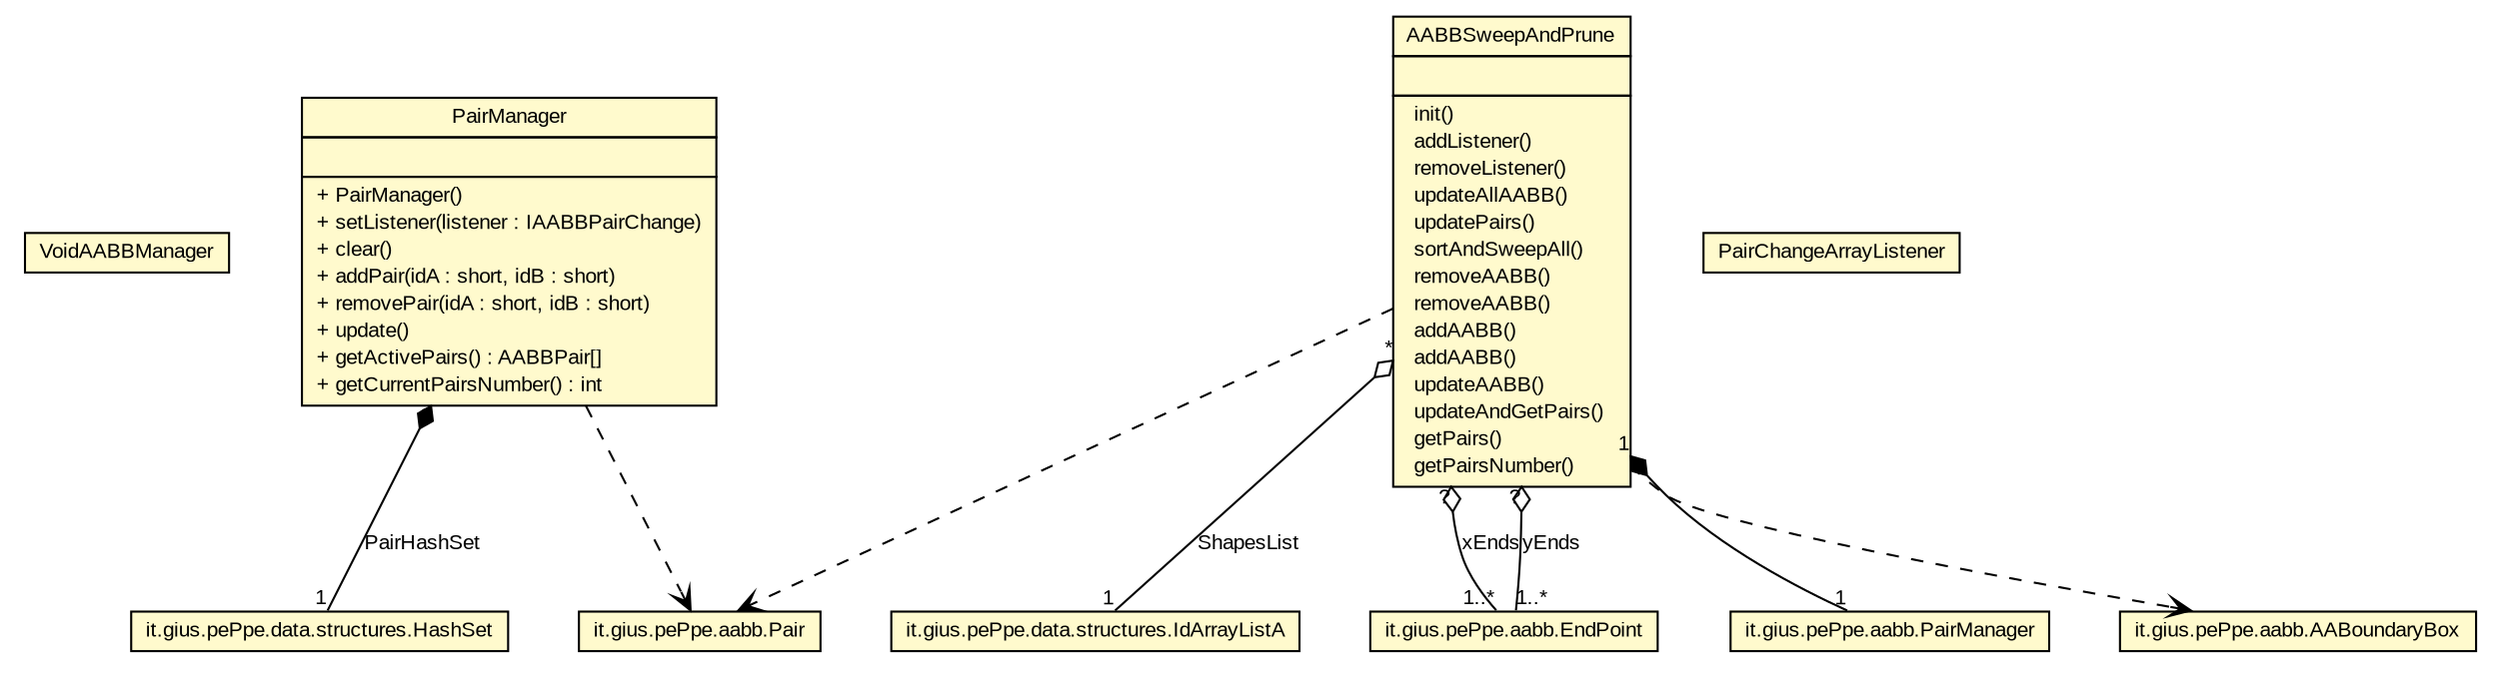 #!/usr/local/bin/dot
#
# Class diagram 
# Generated by UMLGraph version 5.4 (http://www.umlgraph.org/)
#

digraph G {
	edge [fontname="arial",fontsize=10,labelfontname="arial",labelfontsize=10];
	node [fontname="arial",fontsize=10,shape=plaintext];
	nodesep=0.25;
	ranksep=0.5;
	// it.gius.pePpe.aabb.nullImpl.VoidAABBManager
	c1 [label=<<table title="it.gius.pePpe.aabb.nullImpl.VoidAABBManager" border="0" cellborder="1" cellspacing="0" cellpadding="2" port="p" bgcolor="LemonChiffon">
		<tr><td><table border="0" cellspacing="0" cellpadding="1">
<tr><td align="center" balign="center"> VoidAABBManager </td></tr>
		</table></td></tr>
		</table>>, URL="null", fontname="arial", fontcolor="black", fontsize=10.0];
	// it.gius.pePpe.aabb.sap.PairManager
	c2 [label=<<table title="it.gius.pePpe.aabb.sap.PairManager" border="0" cellborder="1" cellspacing="0" cellpadding="2" port="p" bgcolor="LemonChiffon">
		<tr><td><table border="0" cellspacing="0" cellpadding="1">
<tr><td align="center" balign="center"> PairManager </td></tr>
		</table></td></tr>
		<tr><td><table border="0" cellspacing="0" cellpadding="1">
<tr><td align="left" balign="left">  </td></tr>
		</table></td></tr>
		<tr><td><table border="0" cellspacing="0" cellpadding="1">
<tr><td align="left" balign="left"> + PairManager() </td></tr>
<tr><td align="left" balign="left"> + setListener(listener : IAABBPairChange) </td></tr>
<tr><td align="left" balign="left"> + clear() </td></tr>
<tr><td align="left" balign="left"> + addPair(idA : short, idB : short) </td></tr>
<tr><td align="left" balign="left"> + removePair(idA : short, idB : short) </td></tr>
<tr><td align="left" balign="left"> + update() </td></tr>
<tr><td align="left" balign="left"> + getActivePairs() : AABBPair[] </td></tr>
<tr><td align="left" balign="left"> + getCurrentPairsNumber() : int </td></tr>
		</table></td></tr>
		</table>>, URL="null", fontname="arial", fontcolor="black", fontsize=10.0];
	// it.gius.pePpe.aabb.sap.PairChangeArrayListener
	c3 [label=<<table title="it.gius.pePpe.aabb.sap.PairChangeArrayListener" border="0" cellborder="1" cellspacing="0" cellpadding="2" port="p" bgcolor="LemonChiffon">
		<tr><td><table border="0" cellspacing="0" cellpadding="1">
<tr><td align="center" balign="center"> PairChangeArrayListener </td></tr>
		</table></td></tr>
		</table>>, URL="null", fontname="arial", fontcolor="black", fontsize=10.0];
	// it.gius.pePpe.aabb.sap.AABBSweepAndPrune
	c4 [label=<<table title="it.gius.pePpe.aabb.sap.AABBSweepAndPrune" border="0" cellborder="1" cellspacing="0" cellpadding="2" port="p" bgcolor="LemonChiffon">
		<tr><td><table border="0" cellspacing="0" cellpadding="1">
<tr><td align="center" balign="center"> AABBSweepAndPrune </td></tr>
		</table></td></tr>
		<tr><td><table border="0" cellspacing="0" cellpadding="1">
<tr><td align="left" balign="left">  </td></tr>
		</table></td></tr>
		<tr><td><table border="0" cellspacing="0" cellpadding="1">
<tr><td align="left" balign="left">  init() </td></tr>
<tr><td align="left" balign="left">  addListener() </td></tr>
<tr><td align="left" balign="left">  removeListener() </td></tr>
<tr><td align="left" balign="left">  updateAllAABB() </td></tr>
<tr><td align="left" balign="left">  updatePairs() </td></tr>
<tr><td align="left" balign="left">  sortAndSweepAll() </td></tr>
<tr><td align="left" balign="left">  removeAABB() </td></tr>
<tr><td align="left" balign="left">  removeAABB() </td></tr>
<tr><td align="left" balign="left">  addAABB() </td></tr>
<tr><td align="left" balign="left">  addAABB() </td></tr>
<tr><td align="left" balign="left">  updateAABB() </td></tr>
<tr><td align="left" balign="left">  updateAndGetPairs() </td></tr>
<tr><td align="left" balign="left">  getPairs() </td></tr>
<tr><td align="left" balign="left">  getPairsNumber() </td></tr>
		</table></td></tr>
		</table>>, URL="null", fontname="arial", fontcolor="black", fontsize=10.0];
	// it.gius.pePpe.aabb.sap.PairManager COMPOSED it.gius.pePpe.data.structures.HashSet
	c2:p -> c5:p [taillabel="1", label="PairHashSet", headlabel="1", fontname="arial", fontcolor="black", fontsize=10.0, color="black", arrowhead=none, arrowtail=diamond, dir=both];
	// it.gius.pePpe.aabb.sap.PairManager DEPEND it.gius.pePpe.aabb.Pair
	c2:p -> c6:p [taillabel="", label="", headlabel="", fontname="arial", fontcolor="black", fontsize=10.0, color="black", arrowhead=open, style=dashed];
	// it.gius.pePpe.aabb.sap.AABBSweepAndPrune HAS it.gius.pePpe.data.structures.IdArrayListA<ShapeListNode>
	c4:p -> c7:p [taillabel="*", label="ShapesList", headlabel="1", fontname="arial", fontcolor="black", fontsize=10.0, color="black", arrowhead=none, arrowtail=ediamond, dir=both];
	// it.gius.pePpe.aabb.sap.AABBSweepAndPrune HAS it.gius.pePpe.aabb.EndPoint
	c4:p -> c8:p [taillabel="?", label="xEnds", headlabel="1..*", fontname="arial", fontcolor="black", fontsize=10.0, color="black", arrowhead=none, arrowtail=ediamond, dir=both];
	// it.gius.pePpe.aabb.sap.AABBSweepAndPrune HAS it.gius.pePpe.aabb.EndPoint
	c4:p -> c8:p [taillabel="?", label="yEnds", headlabel="1..*", fontname="arial", fontcolor="black", fontsize=10.0, color="black", arrowhead=none, arrowtail=ediamond, dir=both];
	// it.gius.pePpe.aabb.sap.AABBSweepAndPrune COMPOSED it.gius.pePpe.aabb.PairManager
	c4:p -> c9:p [taillabel="1", label="", headlabel="1", fontname="arial", fontcolor="black", fontsize=10.0, color="black", arrowhead=none, arrowtail=diamond, dir=both];
	// it.gius.pePpe.aabb.sap.AABBSweepAndPrune DEPEND it.gius.pePpe.aabb.AABoundaryBox
	c4:p -> c10:p [taillabel="", label="", headlabel="", fontname="arial", fontcolor="black", fontsize=10.0, color="black", arrowhead=open, style=dashed];
	// it.gius.pePpe.aabb.sap.AABBSweepAndPrune DEPEND it.gius.pePpe.aabb.Pair
	c4:p -> c6:p [taillabel="", label="", headlabel="", fontname="arial", fontcolor="black", fontsize=10.0, color="black", arrowhead=open, style=dashed];
	// it.gius.pePpe.data.structures.HashSet
	c5[label=<<table title="it.gius.pePpe.data.structures.HashSet" border="0" cellborder="1" cellspacing="0" cellpadding="2" port="p" bgcolor="LemonChiffon" href="http://java.sun.com/j2se/1.4.2/docs/api/it/gius/pePpe/data/structures/HashSet.html">
		<tr><td><table border="0" cellspacing="0" cellpadding="1">
<tr><td align="center" balign="center"> it.gius.pePpe.data.structures.HashSet </td></tr>
		</table></td></tr>
		</table>>, fontname="arial", fontcolor="black", fontsize=10.0];
	// it.gius.pePpe.aabb.Pair
	c6[label=<<table title="it.gius.pePpe.aabb.Pair" border="0" cellborder="1" cellspacing="0" cellpadding="2" port="p" bgcolor="LemonChiffon" href="http://java.sun.com/j2se/1.4.2/docs/api/it/gius/pePpe/aabb/Pair.html">
		<tr><td><table border="0" cellspacing="0" cellpadding="1">
<tr><td align="center" balign="center"> it.gius.pePpe.aabb.Pair </td></tr>
		</table></td></tr>
		</table>>, fontname="arial", fontcolor="black", fontsize=10.0];
	// it.gius.pePpe.aabb.PairManager
	c9[label=<<table title="it.gius.pePpe.aabb.PairManager" border="0" cellborder="1" cellspacing="0" cellpadding="2" port="p" bgcolor="LemonChiffon" href="http://java.sun.com/j2se/1.4.2/docs/api/it/gius/pePpe/aabb/PairManager.html">
		<tr><td><table border="0" cellspacing="0" cellpadding="1">
<tr><td align="center" balign="center"> it.gius.pePpe.aabb.PairManager </td></tr>
		</table></td></tr>
		</table>>, fontname="arial", fontcolor="black", fontsize=10.0];
	// it.gius.pePpe.aabb.EndPoint
	c8[label=<<table title="it.gius.pePpe.aabb.EndPoint" border="0" cellborder="1" cellspacing="0" cellpadding="2" port="p" bgcolor="LemonChiffon" href="http://java.sun.com/j2se/1.4.2/docs/api/it/gius/pePpe/aabb/EndPoint.html">
		<tr><td><table border="0" cellspacing="0" cellpadding="1">
<tr><td align="center" balign="center"> it.gius.pePpe.aabb.EndPoint </td></tr>
		</table></td></tr>
		</table>>, fontname="arial", fontcolor="black", fontsize=10.0];
	// it.gius.pePpe.data.structures.IdArrayListA
	c7[label=<<table title="it.gius.pePpe.data.structures.IdArrayListA" border="0" cellborder="1" cellspacing="0" cellpadding="2" port="p" bgcolor="LemonChiffon" href="http://java.sun.com/j2se/1.4.2/docs/api/it/gius/pePpe/data/structures/IdArrayListA.html">
		<tr><td><table border="0" cellspacing="0" cellpadding="1">
<tr><td align="center" balign="center"> it.gius.pePpe.data.structures.IdArrayListA </td></tr>
		</table></td></tr>
		</table>>, fontname="arial", fontcolor="black", fontsize=10.0];
	// it.gius.pePpe.aabb.AABoundaryBox
	c10[label=<<table title="it.gius.pePpe.aabb.AABoundaryBox" border="0" cellborder="1" cellspacing="0" cellpadding="2" port="p" bgcolor="LemonChiffon" href="http://java.sun.com/j2se/1.4.2/docs/api/it/gius/pePpe/aabb/AABoundaryBox.html">
		<tr><td><table border="0" cellspacing="0" cellpadding="1">
<tr><td align="center" balign="center"> it.gius.pePpe.aabb.AABoundaryBox </td></tr>
		</table></td></tr>
		</table>>, fontname="arial", fontcolor="black", fontsize=10.0];
}

